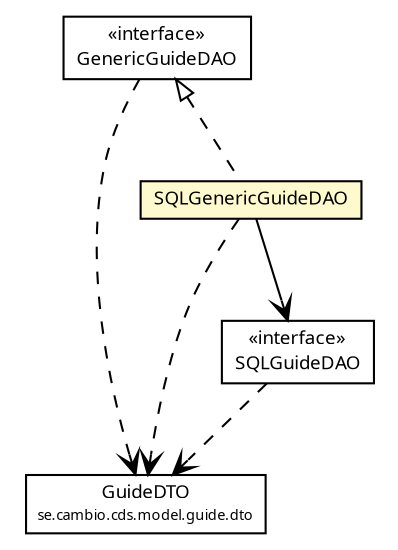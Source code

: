 #!/usr/local/bin/dot
#
# Class diagram 
# Generated by UMLGraph version R5_6 (http://www.umlgraph.org/)
#

digraph G {
	edge [fontname="Trebuchet MS",fontsize=10,labelfontname="Trebuchet MS",labelfontsize=10];
	node [fontname="Trebuchet MS",fontsize=10,shape=plaintext];
	nodesep=0.25;
	ranksep=0.5;
	// se.cambio.cds.model.guide.dto.GuideDTO
	c306982 [label=<<table title="se.cambio.cds.model.guide.dto.GuideDTO" border="0" cellborder="1" cellspacing="0" cellpadding="2" port="p" href="../dto/GuideDTO.html">
		<tr><td><table border="0" cellspacing="0" cellpadding="1">
<tr><td align="center" balign="center"><font face="Trebuchet MS"> GuideDTO </font></td></tr>
<tr><td align="center" balign="center"><font face="Trebuchet MS" point-size="7.0"> se.cambio.cds.model.guide.dto </font></td></tr>
		</table></td></tr>
		</table>>, URL="../dto/GuideDTO.html", fontname="Trebuchet MS", fontcolor="black", fontsize=9.0];
	// se.cambio.cds.model.guide.dao.SQLGuideDAO
	c307056 [label=<<table title="se.cambio.cds.model.guide.dao.SQLGuideDAO" border="0" cellborder="1" cellspacing="0" cellpadding="2" port="p" href="./SQLGuideDAO.html">
		<tr><td><table border="0" cellspacing="0" cellpadding="1">
<tr><td align="center" balign="center"> &#171;interface&#187; </td></tr>
<tr><td align="center" balign="center"><font face="Trebuchet MS"> SQLGuideDAO </font></td></tr>
		</table></td></tr>
		</table>>, URL="./SQLGuideDAO.html", fontname="Trebuchet MS", fontcolor="black", fontsize=9.0];
	// se.cambio.cds.model.guide.dao.SQLGenericGuideDAO
	c307057 [label=<<table title="se.cambio.cds.model.guide.dao.SQLGenericGuideDAO" border="0" cellborder="1" cellspacing="0" cellpadding="2" port="p" bgcolor="lemonChiffon" href="./SQLGenericGuideDAO.html">
		<tr><td><table border="0" cellspacing="0" cellpadding="1">
<tr><td align="center" balign="center"><font face="Trebuchet MS"> SQLGenericGuideDAO </font></td></tr>
		</table></td></tr>
		</table>>, URL="./SQLGenericGuideDAO.html", fontname="Trebuchet MS", fontcolor="black", fontsize=9.0];
	// se.cambio.cds.model.guide.dao.GenericGuideDAO
	c307060 [label=<<table title="se.cambio.cds.model.guide.dao.GenericGuideDAO" border="0" cellborder="1" cellspacing="0" cellpadding="2" port="p" href="./GenericGuideDAO.html">
		<tr><td><table border="0" cellspacing="0" cellpadding="1">
<tr><td align="center" balign="center"> &#171;interface&#187; </td></tr>
<tr><td align="center" balign="center"><font face="Trebuchet MS"> GenericGuideDAO </font></td></tr>
		</table></td></tr>
		</table>>, URL="./GenericGuideDAO.html", fontname="Trebuchet MS", fontcolor="black", fontsize=9.0];
	//se.cambio.cds.model.guide.dao.SQLGenericGuideDAO implements se.cambio.cds.model.guide.dao.GenericGuideDAO
	c307060:p -> c307057:p [dir=back,arrowtail=empty,style=dashed];
	// se.cambio.cds.model.guide.dao.SQLGenericGuideDAO NAVASSOC se.cambio.cds.model.guide.dao.SQLGuideDAO
	c307057:p -> c307056:p [taillabel="", label="", headlabel="", fontname="Trebuchet MS", fontcolor="black", fontsize=10.0, color="black", arrowhead=open];
	// se.cambio.cds.model.guide.dao.SQLGuideDAO DEPEND se.cambio.cds.model.guide.dto.GuideDTO
	c307056:p -> c306982:p [taillabel="", label="", headlabel="", fontname="Trebuchet MS", fontcolor="black", fontsize=10.0, color="black", arrowhead=open, style=dashed];
	// se.cambio.cds.model.guide.dao.SQLGenericGuideDAO DEPEND se.cambio.cds.model.guide.dto.GuideDTO
	c307057:p -> c306982:p [taillabel="", label="", headlabel="", fontname="Trebuchet MS", fontcolor="black", fontsize=10.0, color="black", arrowhead=open, style=dashed];
	// se.cambio.cds.model.guide.dao.GenericGuideDAO DEPEND se.cambio.cds.model.guide.dto.GuideDTO
	c307060:p -> c306982:p [taillabel="", label="", headlabel="", fontname="Trebuchet MS", fontcolor="black", fontsize=10.0, color="black", arrowhead=open, style=dashed];
}

